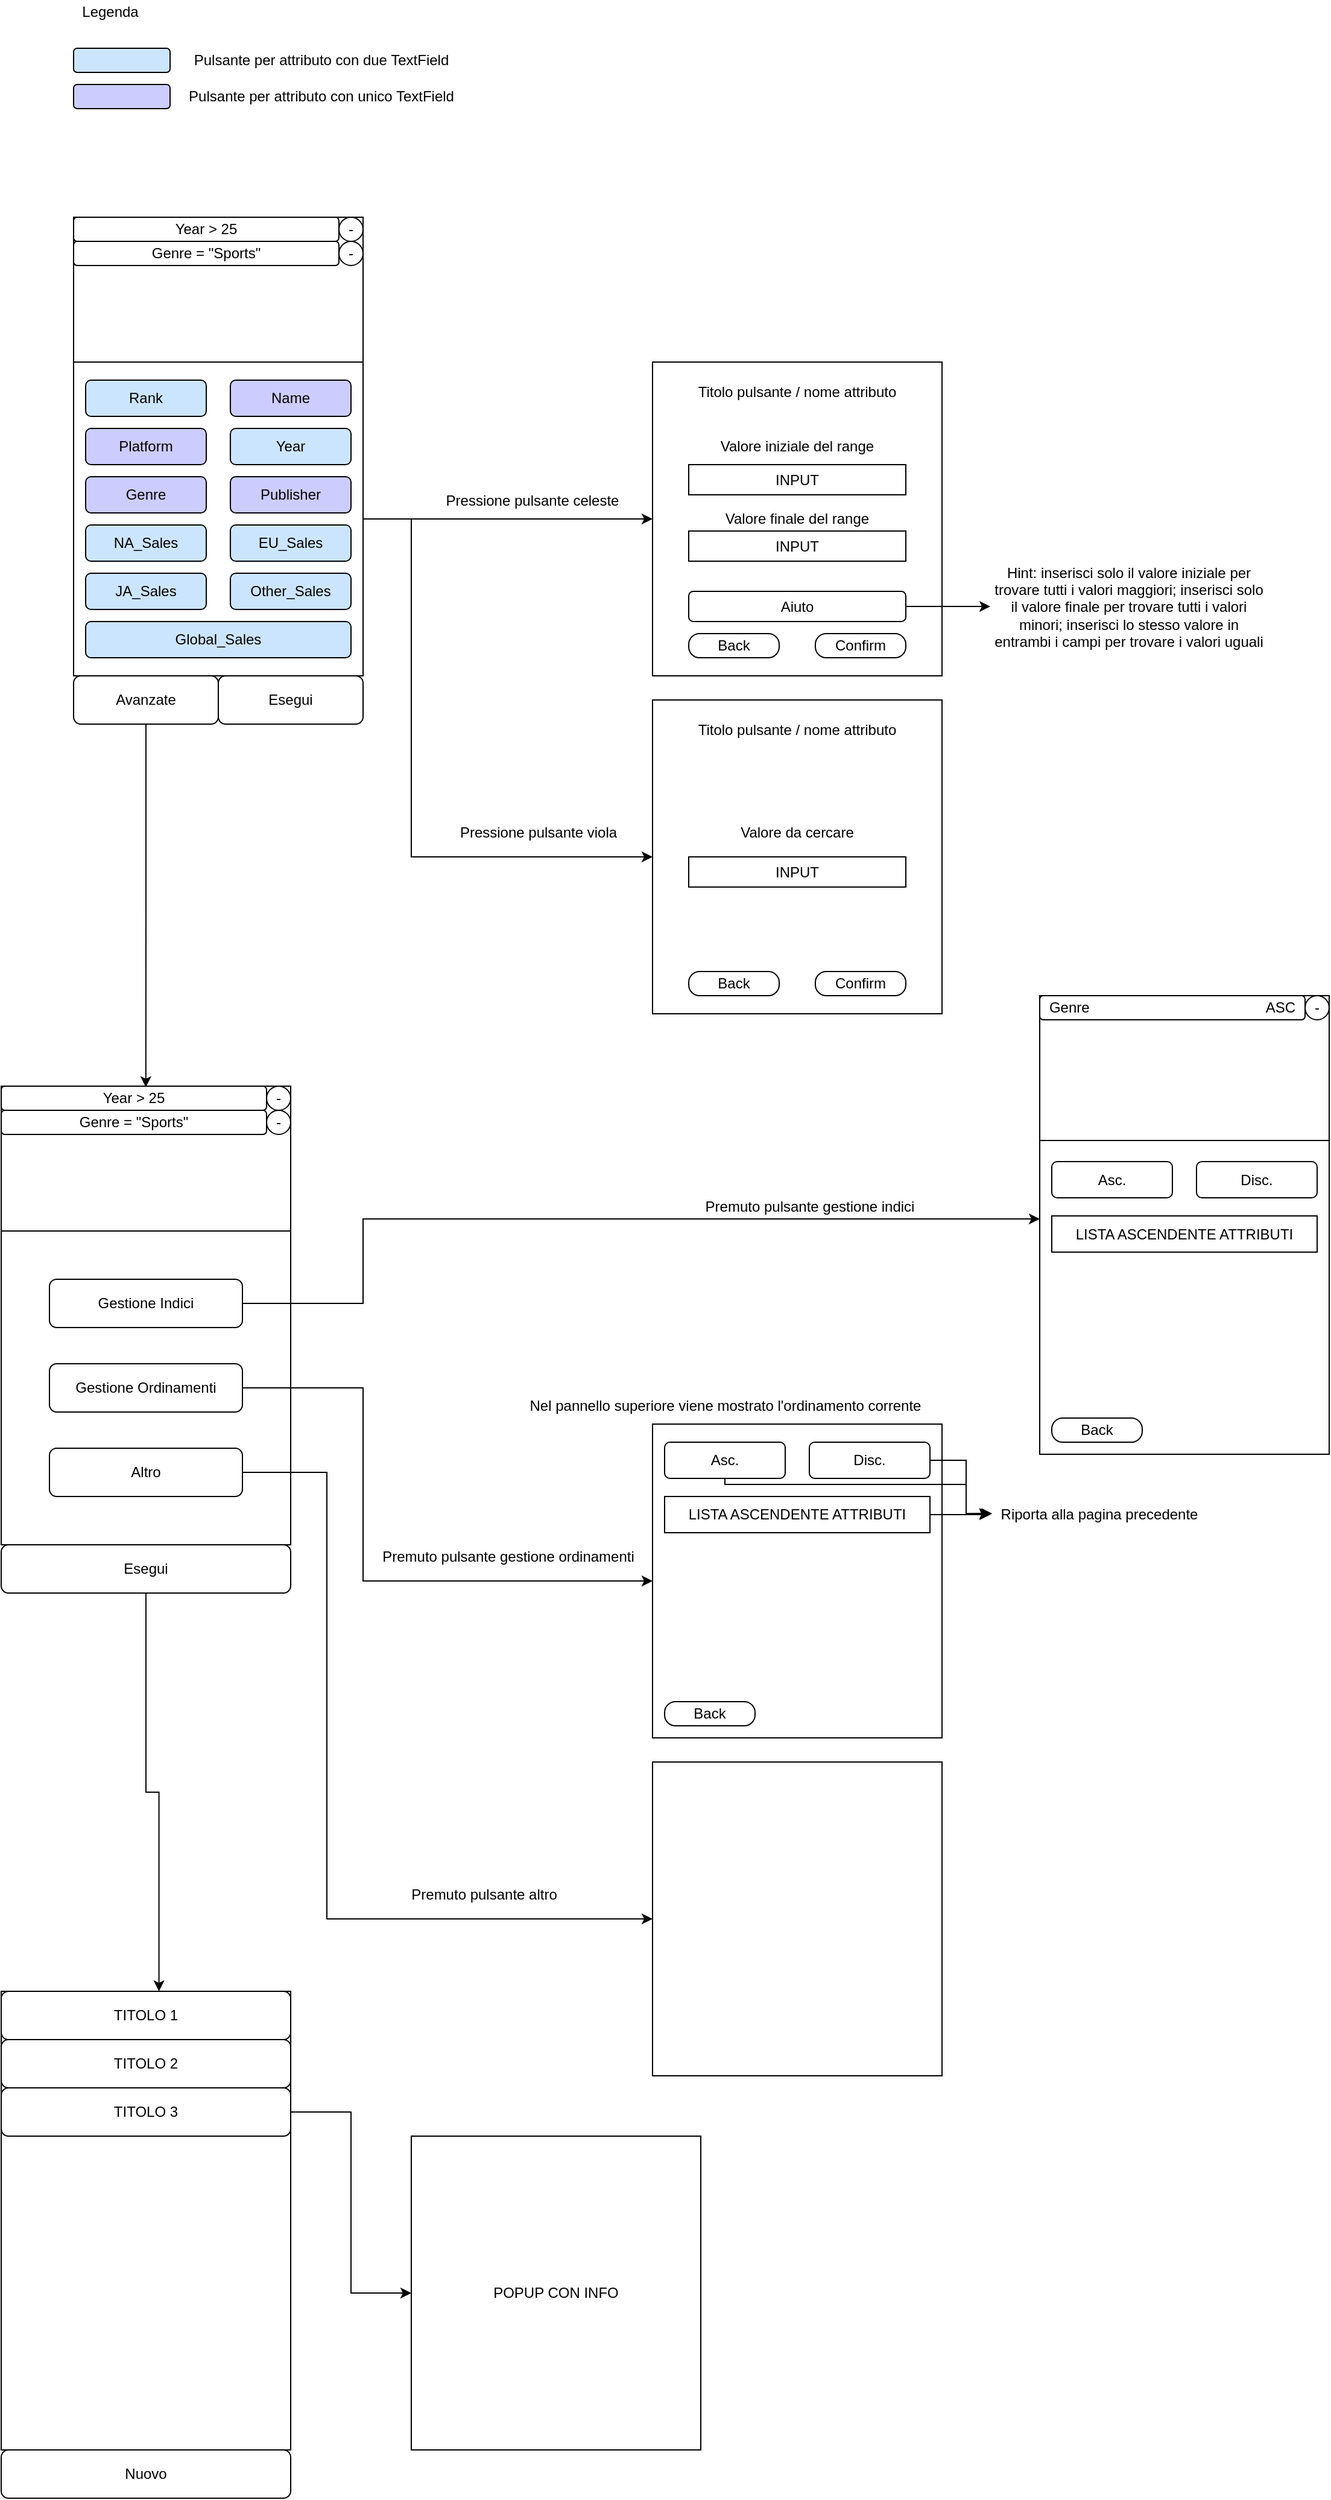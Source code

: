 <mxfile version="14.6.5" type="device"><diagram id="_lOMHeTNFUIt1-fn7Os6" name="Pagina-1"><mxGraphModel dx="1385" dy="705" grid="1" gridSize="10" guides="1" tooltips="1" connect="1" arrows="1" fold="1" page="1" pageScale="1" pageWidth="827" pageHeight="1169" math="0" shadow="0"><root><mxCell id="0"/><mxCell id="1" parent="0"/><mxCell id="7bd6ZmX7kfzzXiRgSKT3-1" value="" style="rounded=0;whiteSpace=wrap;html=1;" vertex="1" parent="1"><mxGeometry x="200" y="400" width="240" height="120" as="geometry"/></mxCell><mxCell id="7bd6ZmX7kfzzXiRgSKT3-3" value="Year &amp;gt; 25" style="rounded=1;whiteSpace=wrap;html=1;" vertex="1" parent="1"><mxGeometry x="200" y="400" width="220" height="20" as="geometry"/></mxCell><mxCell id="7bd6ZmX7kfzzXiRgSKT3-4" value="Genre = &quot;Sports&quot;" style="rounded=1;whiteSpace=wrap;html=1;" vertex="1" parent="1"><mxGeometry x="200" y="420" width="220" height="20" as="geometry"/></mxCell><mxCell id="7bd6ZmX7kfzzXiRgSKT3-5" value="-" style="ellipse;whiteSpace=wrap;html=1;" vertex="1" parent="1"><mxGeometry x="420" y="400" width="20" height="20" as="geometry"/></mxCell><mxCell id="7bd6ZmX7kfzzXiRgSKT3-6" value="-" style="ellipse;whiteSpace=wrap;html=1;" vertex="1" parent="1"><mxGeometry x="420" y="420" width="20" height="20" as="geometry"/></mxCell><mxCell id="7bd6ZmX7kfzzXiRgSKT3-73" style="edgeStyle=orthogonalEdgeStyle;rounded=0;orthogonalLoop=1;jettySize=auto;html=1;entryX=0.545;entryY=0.042;entryDx=0;entryDy=0;entryPerimeter=0;" edge="1" parent="1" source="7bd6ZmX7kfzzXiRgSKT3-8" target="7bd6ZmX7kfzzXiRgSKT3-56"><mxGeometry relative="1" as="geometry"/></mxCell><mxCell id="7bd6ZmX7kfzzXiRgSKT3-8" value="Avanzate" style="rounded=1;whiteSpace=wrap;html=1;" vertex="1" parent="1"><mxGeometry x="200" y="780" width="120" height="40" as="geometry"/></mxCell><mxCell id="7bd6ZmX7kfzzXiRgSKT3-27" style="edgeStyle=orthogonalEdgeStyle;rounded=0;orthogonalLoop=1;jettySize=auto;html=1;entryX=0;entryY=0.5;entryDx=0;entryDy=0;" edge="1" parent="1" source="7bd6ZmX7kfzzXiRgSKT3-9" target="7bd6ZmX7kfzzXiRgSKT3-21"><mxGeometry relative="1" as="geometry"/></mxCell><mxCell id="7bd6ZmX7kfzzXiRgSKT3-48" style="edgeStyle=orthogonalEdgeStyle;rounded=0;orthogonalLoop=1;jettySize=auto;html=1;entryX=0;entryY=0.5;entryDx=0;entryDy=0;" edge="1" parent="1" source="7bd6ZmX7kfzzXiRgSKT3-9" target="7bd6ZmX7kfzzXiRgSKT3-38"><mxGeometry relative="1" as="geometry"><Array as="points"><mxPoint x="480" y="650"/><mxPoint x="480" y="930"/></Array></mxGeometry></mxCell><mxCell id="7bd6ZmX7kfzzXiRgSKT3-9" value="" style="rounded=0;whiteSpace=wrap;html=1;" vertex="1" parent="1"><mxGeometry x="200" y="520" width="240" height="260" as="geometry"/></mxCell><mxCell id="7bd6ZmX7kfzzXiRgSKT3-10" value="Rank" style="rounded=1;whiteSpace=wrap;html=1;fillColor=#CCE5FF;" vertex="1" parent="1"><mxGeometry x="210" y="535" width="100" height="30" as="geometry"/></mxCell><mxCell id="7bd6ZmX7kfzzXiRgSKT3-11" value="Name" style="rounded=1;whiteSpace=wrap;html=1;fillColor=#CCCCFF;" vertex="1" parent="1"><mxGeometry x="330" y="535" width="100" height="30" as="geometry"/></mxCell><mxCell id="7bd6ZmX7kfzzXiRgSKT3-12" value="Platform" style="rounded=1;whiteSpace=wrap;html=1;fillColor=#CCCCFF;" vertex="1" parent="1"><mxGeometry x="210" y="575" width="100" height="30" as="geometry"/></mxCell><mxCell id="7bd6ZmX7kfzzXiRgSKT3-13" value="Year" style="rounded=1;whiteSpace=wrap;html=1;fillColor=#CCE5FF;" vertex="1" parent="1"><mxGeometry x="330" y="575" width="100" height="30" as="geometry"/></mxCell><mxCell id="7bd6ZmX7kfzzXiRgSKT3-14" value="Genre" style="rounded=1;whiteSpace=wrap;html=1;fillColor=#CCCCFF;" vertex="1" parent="1"><mxGeometry x="210" y="615" width="100" height="30" as="geometry"/></mxCell><mxCell id="7bd6ZmX7kfzzXiRgSKT3-15" value="Publisher" style="rounded=1;whiteSpace=wrap;html=1;fillColor=#CCCCFF;" vertex="1" parent="1"><mxGeometry x="330" y="615" width="100" height="30" as="geometry"/></mxCell><mxCell id="7bd6ZmX7kfzzXiRgSKT3-16" value="NA_Sales" style="rounded=1;whiteSpace=wrap;html=1;fillColor=#CCE5FF;" vertex="1" parent="1"><mxGeometry x="210" y="655" width="100" height="30" as="geometry"/></mxCell><mxCell id="7bd6ZmX7kfzzXiRgSKT3-17" value="EU_Sales" style="rounded=1;whiteSpace=wrap;html=1;fillColor=#CCE5FF;" vertex="1" parent="1"><mxGeometry x="330" y="655" width="100" height="30" as="geometry"/></mxCell><mxCell id="7bd6ZmX7kfzzXiRgSKT3-18" value="JA_Sales" style="rounded=1;whiteSpace=wrap;html=1;fillColor=#CCE5FF;" vertex="1" parent="1"><mxGeometry x="210" y="695" width="100" height="30" as="geometry"/></mxCell><mxCell id="7bd6ZmX7kfzzXiRgSKT3-19" value="Other_Sales" style="rounded=1;whiteSpace=wrap;html=1;fillColor=#CCE5FF;" vertex="1" parent="1"><mxGeometry x="330" y="695" width="100" height="30" as="geometry"/></mxCell><mxCell id="7bd6ZmX7kfzzXiRgSKT3-20" value="Global_Sales" style="rounded=1;whiteSpace=wrap;html=1;fillColor=#CCE5FF;" vertex="1" parent="1"><mxGeometry x="210" y="735" width="220" height="30" as="geometry"/></mxCell><mxCell id="7bd6ZmX7kfzzXiRgSKT3-21" value="" style="rounded=0;whiteSpace=wrap;html=1;" vertex="1" parent="1"><mxGeometry x="680" y="520" width="240" height="260" as="geometry"/></mxCell><mxCell id="7bd6ZmX7kfzzXiRgSKT3-22" value="" style="rounded=1;whiteSpace=wrap;html=1;fillColor=#CCE5FF;" vertex="1" parent="1"><mxGeometry x="200" y="260" width="80" height="20" as="geometry"/></mxCell><mxCell id="7bd6ZmX7kfzzXiRgSKT3-23" value="Legenda" style="text;html=1;align=center;verticalAlign=middle;resizable=0;points=[];autosize=1;strokeColor=none;" vertex="1" parent="1"><mxGeometry x="200" y="220" width="60" height="20" as="geometry"/></mxCell><mxCell id="7bd6ZmX7kfzzXiRgSKT3-24" value="Pulsante per attributo con due TextField" style="text;html=1;align=center;verticalAlign=middle;resizable=0;points=[];autosize=1;strokeColor=none;" vertex="1" parent="1"><mxGeometry x="290" y="260" width="230" height="20" as="geometry"/></mxCell><mxCell id="7bd6ZmX7kfzzXiRgSKT3-25" value="" style="rounded=1;whiteSpace=wrap;html=1;fillColor=#CCCCFF;" vertex="1" parent="1"><mxGeometry x="200" y="290" width="80" height="20" as="geometry"/></mxCell><mxCell id="7bd6ZmX7kfzzXiRgSKT3-26" value="Pulsante per attributo con unico TextField" style="text;html=1;align=center;verticalAlign=middle;resizable=0;points=[];autosize=1;strokeColor=none;" vertex="1" parent="1"><mxGeometry x="285" y="290" width="240" height="20" as="geometry"/></mxCell><mxCell id="7bd6ZmX7kfzzXiRgSKT3-28" value="Pressione pulsante celeste" style="text;html=1;align=center;verticalAlign=middle;resizable=0;points=[];autosize=1;strokeColor=none;" vertex="1" parent="1"><mxGeometry x="500" y="625" width="160" height="20" as="geometry"/></mxCell><mxCell id="7bd6ZmX7kfzzXiRgSKT3-29" value="Titolo pulsante / nome attributo" style="text;html=1;strokeColor=none;fillColor=none;align=center;verticalAlign=middle;whiteSpace=wrap;rounded=0;" vertex="1" parent="1"><mxGeometry x="695" y="535" width="210" height="20" as="geometry"/></mxCell><mxCell id="7bd6ZmX7kfzzXiRgSKT3-30" value="Back" style="rounded=1;whiteSpace=wrap;html=1;fillColor=#FFFFFF;arcSize=45;" vertex="1" parent="1"><mxGeometry x="710" y="745" width="75" height="20" as="geometry"/></mxCell><mxCell id="7bd6ZmX7kfzzXiRgSKT3-31" value="Confirm" style="rounded=1;whiteSpace=wrap;html=1;fillColor=#FFFFFF;arcSize=45;" vertex="1" parent="1"><mxGeometry x="815" y="745" width="75" height="20" as="geometry"/></mxCell><mxCell id="7bd6ZmX7kfzzXiRgSKT3-32" value="INPUT" style="rounded=0;whiteSpace=wrap;html=1;fillColor=#FFFFFF;" vertex="1" parent="1"><mxGeometry x="710" y="605" width="180" height="25" as="geometry"/></mxCell><mxCell id="7bd6ZmX7kfzzXiRgSKT3-33" value="INPUT" style="rounded=0;whiteSpace=wrap;html=1;fillColor=#FFFFFF;" vertex="1" parent="1"><mxGeometry x="710" y="660" width="180" height="25" as="geometry"/></mxCell><mxCell id="7bd6ZmX7kfzzXiRgSKT3-34" value="Valore iniziale del range" style="text;html=1;strokeColor=none;fillColor=none;align=center;verticalAlign=middle;whiteSpace=wrap;rounded=0;" vertex="1" parent="1"><mxGeometry x="695" y="580" width="210" height="20" as="geometry"/></mxCell><mxCell id="7bd6ZmX7kfzzXiRgSKT3-35" value="Valore finale del range" style="text;html=1;strokeColor=none;fillColor=none;align=center;verticalAlign=middle;whiteSpace=wrap;rounded=0;" vertex="1" parent="1"><mxGeometry x="695" y="640" width="210" height="20" as="geometry"/></mxCell><mxCell id="7bd6ZmX7kfzzXiRgSKT3-36" value="Hint: inserisci solo il valore iniziale per trovare tutti i valori maggiori; inserisci solo il valore finale per trovare tutti i valori minori; inserisci lo stesso valore in entrambi i campi per trovare i valori uguali" style="text;html=1;strokeColor=none;fillColor=none;align=center;verticalAlign=middle;whiteSpace=wrap;rounded=0;" vertex="1" parent="1"><mxGeometry x="960" y="680" width="230" height="85" as="geometry"/></mxCell><mxCell id="7bd6ZmX7kfzzXiRgSKT3-38" value="" style="rounded=0;whiteSpace=wrap;html=1;" vertex="1" parent="1"><mxGeometry x="680" y="800" width="240" height="260" as="geometry"/></mxCell><mxCell id="7bd6ZmX7kfzzXiRgSKT3-39" value="Titolo pulsante / nome attributo" style="text;html=1;strokeColor=none;fillColor=none;align=center;verticalAlign=middle;whiteSpace=wrap;rounded=0;" vertex="1" parent="1"><mxGeometry x="695" y="815" width="210" height="20" as="geometry"/></mxCell><mxCell id="7bd6ZmX7kfzzXiRgSKT3-40" value="Back" style="rounded=1;whiteSpace=wrap;html=1;fillColor=#FFFFFF;arcSize=45;" vertex="1" parent="1"><mxGeometry x="710" y="1025" width="75" height="20" as="geometry"/></mxCell><mxCell id="7bd6ZmX7kfzzXiRgSKT3-41" value="Confirm" style="rounded=1;whiteSpace=wrap;html=1;fillColor=#FFFFFF;arcSize=45;" vertex="1" parent="1"><mxGeometry x="815" y="1025" width="75" height="20" as="geometry"/></mxCell><mxCell id="7bd6ZmX7kfzzXiRgSKT3-42" value="INPUT" style="rounded=0;whiteSpace=wrap;html=1;fillColor=#FFFFFF;" vertex="1" parent="1"><mxGeometry x="710" y="930" width="180" height="25" as="geometry"/></mxCell><mxCell id="7bd6ZmX7kfzzXiRgSKT3-44" value="Valore da cercare" style="text;html=1;strokeColor=none;fillColor=none;align=center;verticalAlign=middle;whiteSpace=wrap;rounded=0;" vertex="1" parent="1"><mxGeometry x="695" y="900" width="210" height="20" as="geometry"/></mxCell><mxCell id="7bd6ZmX7kfzzXiRgSKT3-49" value="Pressione pulsante viola" style="text;html=1;align=center;verticalAlign=middle;resizable=0;points=[];autosize=1;strokeColor=none;" vertex="1" parent="1"><mxGeometry x="510" y="900" width="150" height="20" as="geometry"/></mxCell><mxCell id="7bd6ZmX7kfzzXiRgSKT3-54" style="edgeStyle=orthogonalEdgeStyle;rounded=0;orthogonalLoop=1;jettySize=auto;html=1;entryX=0;entryY=0.5;entryDx=0;entryDy=0;" edge="1" parent="1" source="7bd6ZmX7kfzzXiRgSKT3-53" target="7bd6ZmX7kfzzXiRgSKT3-36"><mxGeometry relative="1" as="geometry"/></mxCell><mxCell id="7bd6ZmX7kfzzXiRgSKT3-53" value="Aiuto" style="rounded=1;whiteSpace=wrap;html=1;fillColor=#FFFFFF;" vertex="1" parent="1"><mxGeometry x="710" y="710" width="180" height="25" as="geometry"/></mxCell><mxCell id="7bd6ZmX7kfzzXiRgSKT3-55" value="" style="rounded=0;whiteSpace=wrap;html=1;" vertex="1" parent="1"><mxGeometry x="140" y="1120" width="240" height="120" as="geometry"/></mxCell><mxCell id="7bd6ZmX7kfzzXiRgSKT3-56" value="Year &amp;gt; 25" style="rounded=1;whiteSpace=wrap;html=1;" vertex="1" parent="1"><mxGeometry x="140" y="1120" width="220" height="20" as="geometry"/></mxCell><mxCell id="7bd6ZmX7kfzzXiRgSKT3-57" value="Genre = &quot;Sports&quot;" style="rounded=1;whiteSpace=wrap;html=1;" vertex="1" parent="1"><mxGeometry x="140" y="1140" width="220" height="20" as="geometry"/></mxCell><mxCell id="7bd6ZmX7kfzzXiRgSKT3-58" value="-" style="ellipse;whiteSpace=wrap;html=1;" vertex="1" parent="1"><mxGeometry x="360" y="1120" width="20" height="20" as="geometry"/></mxCell><mxCell id="7bd6ZmX7kfzzXiRgSKT3-59" value="-" style="ellipse;whiteSpace=wrap;html=1;" vertex="1" parent="1"><mxGeometry x="360" y="1140" width="20" height="20" as="geometry"/></mxCell><mxCell id="7bd6ZmX7kfzzXiRgSKT3-182" style="edgeStyle=orthogonalEdgeStyle;rounded=0;orthogonalLoop=1;jettySize=auto;html=1;entryX=0.545;entryY=0;entryDx=0;entryDy=0;entryPerimeter=0;" edge="1" parent="1" source="7bd6ZmX7kfzzXiRgSKT3-60" target="7bd6ZmX7kfzzXiRgSKT3-173"><mxGeometry relative="1" as="geometry"/></mxCell><mxCell id="7bd6ZmX7kfzzXiRgSKT3-60" value="Esegui" style="rounded=1;whiteSpace=wrap;html=1;" vertex="1" parent="1"><mxGeometry x="140" y="1500" width="240" height="40" as="geometry"/></mxCell><mxCell id="7bd6ZmX7kfzzXiRgSKT3-61" value="" style="rounded=0;whiteSpace=wrap;html=1;" vertex="1" parent="1"><mxGeometry x="140" y="1240" width="240" height="260" as="geometry"/></mxCell><mxCell id="7bd6ZmX7kfzzXiRgSKT3-88" style="edgeStyle=orthogonalEdgeStyle;rounded=0;orthogonalLoop=1;jettySize=auto;html=1;entryX=0;entryY=0.25;entryDx=0;entryDy=0;" edge="1" parent="1" source="7bd6ZmX7kfzzXiRgSKT3-74" target="7bd6ZmX7kfzzXiRgSKT3-146"><mxGeometry relative="1" as="geometry"><mxPoint x="680" y="1185" as="targetPoint"/><Array as="points"><mxPoint x="440" y="1300"/><mxPoint x="440" y="1230"/></Array></mxGeometry></mxCell><mxCell id="7bd6ZmX7kfzzXiRgSKT3-74" value="Gestione Indici" style="rounded=1;whiteSpace=wrap;html=1;fillColor=#FFFFFF;" vertex="1" parent="1"><mxGeometry x="180" y="1280" width="160" height="40" as="geometry"/></mxCell><mxCell id="7bd6ZmX7kfzzXiRgSKT3-120" style="edgeStyle=orthogonalEdgeStyle;rounded=0;orthogonalLoop=1;jettySize=auto;html=1;entryX=0;entryY=0.5;entryDx=0;entryDy=0;" edge="1" parent="1" source="7bd6ZmX7kfzzXiRgSKT3-75" target="7bd6ZmX7kfzzXiRgSKT3-108"><mxGeometry relative="1" as="geometry"><Array as="points"><mxPoint x="410" y="1440"/><mxPoint x="410" y="1810"/></Array></mxGeometry></mxCell><mxCell id="7bd6ZmX7kfzzXiRgSKT3-75" value="Altro" style="rounded=1;whiteSpace=wrap;html=1;fillColor=#FFFFFF;" vertex="1" parent="1"><mxGeometry x="180" y="1420" width="160" height="40" as="geometry"/></mxCell><mxCell id="7bd6ZmX7kfzzXiRgSKT3-117" style="edgeStyle=orthogonalEdgeStyle;rounded=0;orthogonalLoop=1;jettySize=auto;html=1;entryX=0;entryY=0.5;entryDx=0;entryDy=0;" edge="1" parent="1" source="7bd6ZmX7kfzzXiRgSKT3-76"><mxGeometry relative="1" as="geometry"><mxPoint x="680" y="1530" as="targetPoint"/><Array as="points"><mxPoint x="440" y="1370"/><mxPoint x="440" y="1530"/></Array></mxGeometry></mxCell><mxCell id="7bd6ZmX7kfzzXiRgSKT3-76" value="Gestione Ordinamenti" style="rounded=1;whiteSpace=wrap;html=1;fillColor=#FFFFFF;" vertex="1" parent="1"><mxGeometry x="180" y="1350" width="160" height="40" as="geometry"/></mxCell><mxCell id="7bd6ZmX7kfzzXiRgSKT3-77" value="Esegui" style="rounded=1;whiteSpace=wrap;html=1;" vertex="1" parent="1"><mxGeometry x="320" y="780" width="120" height="40" as="geometry"/></mxCell><mxCell id="7bd6ZmX7kfzzXiRgSKT3-89" value="Premuto pulsante gestione indici" style="text;html=1;align=center;verticalAlign=middle;resizable=0;points=[];autosize=1;strokeColor=none;" vertex="1" parent="1"><mxGeometry x="715" y="1210" width="190" height="20" as="geometry"/></mxCell><mxCell id="7bd6ZmX7kfzzXiRgSKT3-108" value="" style="rounded=0;whiteSpace=wrap;html=1;" vertex="1" parent="1"><mxGeometry x="680" y="1680" width="240" height="260" as="geometry"/></mxCell><mxCell id="7bd6ZmX7kfzzXiRgSKT3-118" value="Premuto pulsante gestione ordinamenti" style="text;html=1;align=center;verticalAlign=middle;resizable=0;points=[];autosize=1;strokeColor=none;" vertex="1" parent="1"><mxGeometry x="450" y="1500" width="220" height="20" as="geometry"/></mxCell><mxCell id="7bd6ZmX7kfzzXiRgSKT3-121" value="Premuto pulsante altro" style="text;html=1;align=center;verticalAlign=middle;resizable=0;points=[];autosize=1;strokeColor=none;" vertex="1" parent="1"><mxGeometry x="470" y="1780" width="140" height="20" as="geometry"/></mxCell><mxCell id="7bd6ZmX7kfzzXiRgSKT3-123" value="Nel pannello superiore viene mostrato l'ordinamento corrente" style="text;html=1;align=center;verticalAlign=middle;resizable=0;points=[];autosize=1;strokeColor=none;" vertex="1" parent="1"><mxGeometry x="570" y="1375" width="340" height="20" as="geometry"/></mxCell><mxCell id="7bd6ZmX7kfzzXiRgSKT3-124" value="" style="rounded=0;whiteSpace=wrap;html=1;" vertex="1" parent="1"><mxGeometry x="680" y="1400" width="240" height="260" as="geometry"/></mxCell><mxCell id="7bd6ZmX7kfzzXiRgSKT3-140" style="edgeStyle=orthogonalEdgeStyle;rounded=0;orthogonalLoop=1;jettySize=auto;html=1;entryX=0;entryY=0.458;entryDx=0;entryDy=0;entryPerimeter=0;" edge="1" parent="1" source="7bd6ZmX7kfzzXiRgSKT3-125" target="7bd6ZmX7kfzzXiRgSKT3-138"><mxGeometry relative="1" as="geometry"><Array as="points"><mxPoint x="740" y="1450"/><mxPoint x="940" y="1450"/><mxPoint x="940" y="1474"/></Array></mxGeometry></mxCell><mxCell id="7bd6ZmX7kfzzXiRgSKT3-125" value="Asc." style="rounded=1;whiteSpace=wrap;html=1;fillColor=#FFFFFF;" vertex="1" parent="1"><mxGeometry x="690" y="1415" width="100" height="30" as="geometry"/></mxCell><mxCell id="7bd6ZmX7kfzzXiRgSKT3-139" style="edgeStyle=orthogonalEdgeStyle;rounded=0;orthogonalLoop=1;jettySize=auto;html=1;entryX=0.009;entryY=0.458;entryDx=0;entryDy=0;entryPerimeter=0;" edge="1" parent="1" source="7bd6ZmX7kfzzXiRgSKT3-126" target="7bd6ZmX7kfzzXiRgSKT3-138"><mxGeometry relative="1" as="geometry"><Array as="points"><mxPoint x="940" y="1430"/><mxPoint x="940" y="1474"/></Array></mxGeometry></mxCell><mxCell id="7bd6ZmX7kfzzXiRgSKT3-126" value="Disc." style="rounded=1;whiteSpace=wrap;html=1;fillColor=#FFFFFF;" vertex="1" parent="1"><mxGeometry x="810" y="1415" width="100" height="30" as="geometry"/></mxCell><mxCell id="7bd6ZmX7kfzzXiRgSKT3-137" style="edgeStyle=orthogonalEdgeStyle;rounded=0;orthogonalLoop=1;jettySize=auto;html=1;" edge="1" parent="1" source="7bd6ZmX7kfzzXiRgSKT3-136"><mxGeometry relative="1" as="geometry"><mxPoint x="960" y="1475" as="targetPoint"/></mxGeometry></mxCell><mxCell id="7bd6ZmX7kfzzXiRgSKT3-136" value="LISTA ASCENDENTE ATTRIBUTI" style="rounded=0;whiteSpace=wrap;html=1;fillColor=#FFFFFF;" vertex="1" parent="1"><mxGeometry x="690" y="1460" width="220" height="30" as="geometry"/></mxCell><mxCell id="7bd6ZmX7kfzzXiRgSKT3-138" value="Riporta alla pagina precedente" style="text;html=1;align=center;verticalAlign=middle;resizable=0;points=[];autosize=1;strokeColor=none;" vertex="1" parent="1"><mxGeometry x="960" y="1465" width="180" height="20" as="geometry"/></mxCell><mxCell id="7bd6ZmX7kfzzXiRgSKT3-141" value="" style="rounded=0;whiteSpace=wrap;html=1;" vertex="1" parent="1"><mxGeometry x="1001" y="1045" width="240" height="120" as="geometry"/></mxCell><mxCell id="7bd6ZmX7kfzzXiRgSKT3-146" value="" style="rounded=0;whiteSpace=wrap;html=1;" vertex="1" parent="1"><mxGeometry x="1001" y="1165" width="240" height="260" as="geometry"/></mxCell><mxCell id="7bd6ZmX7kfzzXiRgSKT3-165" value="Asc." style="rounded=1;whiteSpace=wrap;html=1;fillColor=#FFFFFF;" vertex="1" parent="1"><mxGeometry x="1011" y="1182.5" width="100" height="30" as="geometry"/></mxCell><mxCell id="7bd6ZmX7kfzzXiRgSKT3-166" value="Disc." style="rounded=1;whiteSpace=wrap;html=1;fillColor=#FFFFFF;" vertex="1" parent="1"><mxGeometry x="1131" y="1182.5" width="100" height="30" as="geometry"/></mxCell><mxCell id="7bd6ZmX7kfzzXiRgSKT3-167" value="LISTA ASCENDENTE ATTRIBUTI" style="rounded=0;whiteSpace=wrap;html=1;fillColor=#FFFFFF;" vertex="1" parent="1"><mxGeometry x="1011" y="1227.5" width="220" height="30" as="geometry"/></mxCell><mxCell id="7bd6ZmX7kfzzXiRgSKT3-168" value="Genre&amp;nbsp; &amp;nbsp; &amp;nbsp; &amp;nbsp; &amp;nbsp; &amp;nbsp; &amp;nbsp; &amp;nbsp; &amp;nbsp; &amp;nbsp; &amp;nbsp; &amp;nbsp; &amp;nbsp; &amp;nbsp; &amp;nbsp; &amp;nbsp; &amp;nbsp; &amp;nbsp; &amp;nbsp; &amp;nbsp; &amp;nbsp; &amp;nbsp; ASC" style="rounded=1;whiteSpace=wrap;html=1;" vertex="1" parent="1"><mxGeometry x="1001" y="1045" width="220" height="20" as="geometry"/></mxCell><mxCell id="7bd6ZmX7kfzzXiRgSKT3-169" value="-" style="ellipse;whiteSpace=wrap;html=1;" vertex="1" parent="1"><mxGeometry x="1221" y="1045" width="20" height="20" as="geometry"/></mxCell><mxCell id="7bd6ZmX7kfzzXiRgSKT3-170" value="Back" style="rounded=1;whiteSpace=wrap;html=1;fillColor=#FFFFFF;arcSize=45;" vertex="1" parent="1"><mxGeometry x="1011" y="1395" width="75" height="20" as="geometry"/></mxCell><mxCell id="7bd6ZmX7kfzzXiRgSKT3-171" value="Back" style="rounded=1;whiteSpace=wrap;html=1;fillColor=#FFFFFF;arcSize=45;" vertex="1" parent="1"><mxGeometry x="690" y="1630" width="75" height="20" as="geometry"/></mxCell><mxCell id="7bd6ZmX7kfzzXiRgSKT3-172" value="" style="rounded=0;whiteSpace=wrap;html=1;" vertex="1" parent="1"><mxGeometry x="140" y="1870" width="240" height="380" as="geometry"/></mxCell><mxCell id="7bd6ZmX7kfzzXiRgSKT3-173" value="TITOLO 1" style="rounded=1;whiteSpace=wrap;html=1;" vertex="1" parent="1"><mxGeometry x="140" y="1870" width="240" height="40" as="geometry"/></mxCell><mxCell id="7bd6ZmX7kfzzXiRgSKT3-177" value="Nuovo" style="rounded=1;whiteSpace=wrap;html=1;" vertex="1" parent="1"><mxGeometry x="140" y="2250" width="240" height="40" as="geometry"/></mxCell><mxCell id="7bd6ZmX7kfzzXiRgSKT3-184" value="TITOLO 2" style="rounded=1;whiteSpace=wrap;html=1;" vertex="1" parent="1"><mxGeometry x="140" y="1910" width="240" height="40" as="geometry"/></mxCell><mxCell id="7bd6ZmX7kfzzXiRgSKT3-194" style="edgeStyle=orthogonalEdgeStyle;rounded=0;orthogonalLoop=1;jettySize=auto;html=1;entryX=0;entryY=0.5;entryDx=0;entryDy=0;" edge="1" parent="1" source="7bd6ZmX7kfzzXiRgSKT3-185" target="7bd6ZmX7kfzzXiRgSKT3-193"><mxGeometry relative="1" as="geometry"/></mxCell><mxCell id="7bd6ZmX7kfzzXiRgSKT3-185" value="TITOLO 3" style="rounded=1;whiteSpace=wrap;html=1;" vertex="1" parent="1"><mxGeometry x="140" y="1950" width="240" height="40" as="geometry"/></mxCell><mxCell id="7bd6ZmX7kfzzXiRgSKT3-193" value="POPUP CON INFO" style="rounded=0;whiteSpace=wrap;html=1;" vertex="1" parent="1"><mxGeometry x="480" y="1990" width="240" height="260" as="geometry"/></mxCell></root></mxGraphModel></diagram></mxfile>
